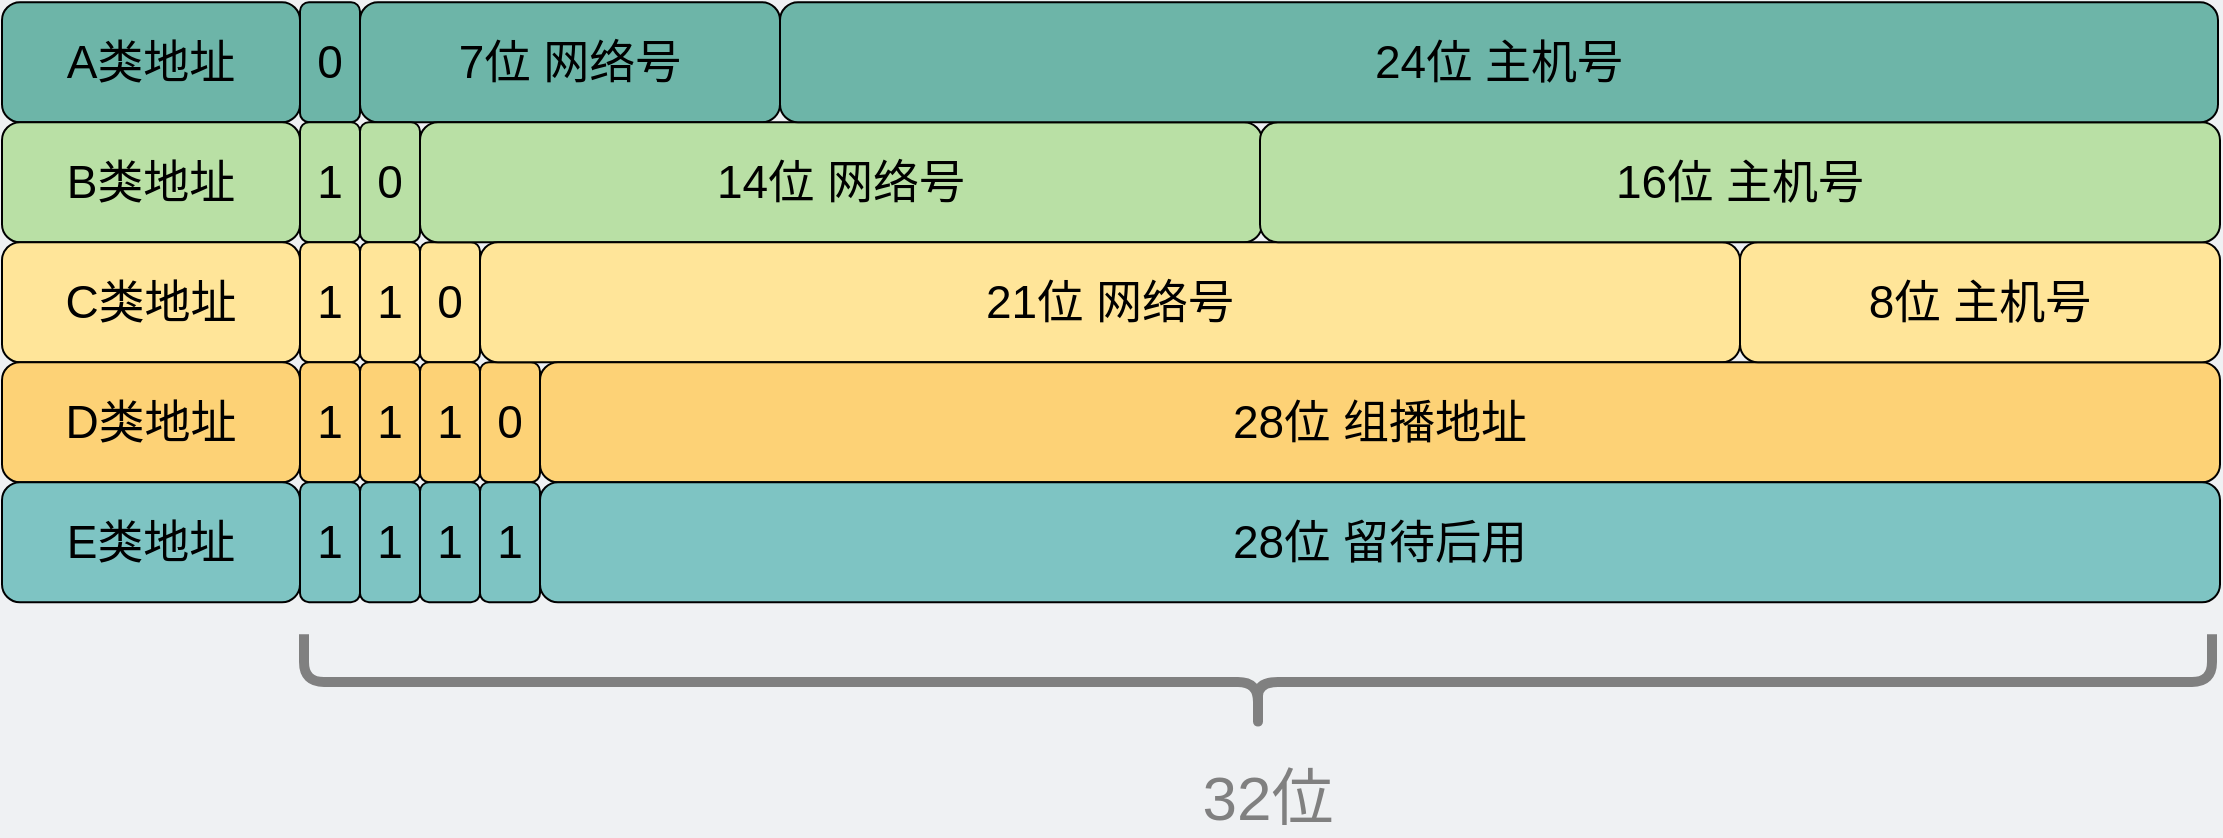 <mxfile version="20.5.1" type="github"><diagram id="9fnjXT7nlAm7Ix4f8WDv" name="Page-1"><mxGraphModel dx="1305" dy="245" grid="0" gridSize="10" guides="1" tooltips="1" connect="1" arrows="1" fold="1" page="1" pageScale="1" pageWidth="600" pageHeight="500" background="#EFF1F3" math="0" shadow="0"><root><mxCell id="0"/><mxCell id="1" parent="0"/><mxCell id="-xf_uFu9KCXf6jcXoVjT-17" value="" style="shape=curlyBracket;whiteSpace=wrap;html=1;rounded=1;strokeColor=#808080;fillColor=#FDD276;gradientColor=none;fontSize=23;direction=west;strokeWidth=5;rotation=90;fontColor=#35699A;" parent="1" vertex="1"><mxGeometry x="646.1" y="924" width="47.8" height="954" as="geometry"/></mxCell><mxCell id="IUmrRyyOjLcR-ym3fFmw-2" value="&lt;font style=&quot;font-size: 23px;&quot;&gt;7位 网络号&lt;/font&gt;" style="rounded=1;whiteSpace=wrap;html=1;fontSize=23;fillColor=#6DB5A8;" vertex="1" parent="1"><mxGeometry x="221" y="1061.1" width="210" height="60" as="geometry"/></mxCell><mxCell id="IUmrRyyOjLcR-ym3fFmw-17" value="0" style="rounded=1;whiteSpace=wrap;html=1;fontSize=23;fillColor=#6DB5A8;" vertex="1" parent="1"><mxGeometry x="191" y="1061.1" width="30" height="60" as="geometry"/></mxCell><mxCell id="IUmrRyyOjLcR-ym3fFmw-18" value="&lt;font style=&quot;font-size: 23px;&quot;&gt;1&lt;/font&gt;" style="rounded=1;whiteSpace=wrap;html=1;fontSize=23;fillColor=#B9E0A5;" vertex="1" parent="1"><mxGeometry x="191" y="1121.1" width="30" height="60" as="geometry"/></mxCell><mxCell id="IUmrRyyOjLcR-ym3fFmw-19" value="&lt;font style=&quot;font-size: 23px;&quot;&gt;0&lt;/font&gt;" style="rounded=1;whiteSpace=wrap;html=1;fontSize=23;fillColor=#B9E0A5;" vertex="1" parent="1"><mxGeometry x="221" y="1121.1" width="30" height="60" as="geometry"/></mxCell><mxCell id="IUmrRyyOjLcR-ym3fFmw-20" value="1" style="rounded=1;whiteSpace=wrap;html=1;fontSize=23;fillColor=#FFE599;" vertex="1" parent="1"><mxGeometry x="191" y="1181.1" width="30" height="60" as="geometry"/></mxCell><mxCell id="IUmrRyyOjLcR-ym3fFmw-21" value="&lt;font style=&quot;font-size: 23px;&quot;&gt;1&lt;/font&gt;" style="rounded=1;whiteSpace=wrap;html=1;fontSize=23;fillColor=#FFE599;" vertex="1" parent="1"><mxGeometry x="221" y="1181.1" width="30" height="60" as="geometry"/></mxCell><mxCell id="IUmrRyyOjLcR-ym3fFmw-22" value="&lt;font style=&quot;font-size: 23px;&quot;&gt;0&lt;/font&gt;" style="rounded=1;whiteSpace=wrap;html=1;fontSize=23;fillColor=#FFE599;" vertex="1" parent="1"><mxGeometry x="251" y="1181.1" width="30" height="60" as="geometry"/></mxCell><mxCell id="IUmrRyyOjLcR-ym3fFmw-23" value="1" style="rounded=1;whiteSpace=wrap;html=1;fontSize=23;fillColor=#FDD276;" vertex="1" parent="1"><mxGeometry x="191" y="1241.1" width="30" height="60" as="geometry"/></mxCell><mxCell id="IUmrRyyOjLcR-ym3fFmw-24" value="&lt;font style=&quot;font-size: 23px;&quot;&gt;1&lt;/font&gt;" style="rounded=1;whiteSpace=wrap;html=1;fontSize=23;fillColor=#FDD276;" vertex="1" parent="1"><mxGeometry x="221" y="1241.1" width="30" height="60" as="geometry"/></mxCell><mxCell id="IUmrRyyOjLcR-ym3fFmw-25" value="&lt;font style=&quot;font-size: 23px;&quot;&gt;1&lt;/font&gt;" style="rounded=1;whiteSpace=wrap;html=1;fontSize=23;fillColor=#FDD276;" vertex="1" parent="1"><mxGeometry x="251" y="1241.1" width="30" height="60" as="geometry"/></mxCell><mxCell id="IUmrRyyOjLcR-ym3fFmw-26" value="&lt;font style=&quot;font-size: 23px;&quot;&gt;0&lt;/font&gt;" style="rounded=1;whiteSpace=wrap;html=1;fontSize=23;fillColor=#FDD276;" vertex="1" parent="1"><mxGeometry x="281" y="1241.1" width="30" height="60" as="geometry"/></mxCell><mxCell id="IUmrRyyOjLcR-ym3fFmw-27" value="1" style="rounded=1;whiteSpace=wrap;html=1;fontSize=23;fillColor=#7EC4C3;" vertex="1" parent="1"><mxGeometry x="191" y="1301.1" width="30" height="60" as="geometry"/></mxCell><mxCell id="IUmrRyyOjLcR-ym3fFmw-28" value="&lt;font style=&quot;font-size: 23px;&quot;&gt;1&lt;/font&gt;" style="rounded=1;whiteSpace=wrap;html=1;fontSize=23;fillColor=#7EC4C3;" vertex="1" parent="1"><mxGeometry x="221" y="1301.1" width="30" height="60" as="geometry"/></mxCell><mxCell id="IUmrRyyOjLcR-ym3fFmw-29" value="&lt;font style=&quot;font-size: 23px;&quot;&gt;1&lt;/font&gt;" style="rounded=1;whiteSpace=wrap;html=1;fontSize=23;fillColor=#7EC4C3;" vertex="1" parent="1"><mxGeometry x="251" y="1301.1" width="30" height="60" as="geometry"/></mxCell><mxCell id="IUmrRyyOjLcR-ym3fFmw-30" value="&lt;font style=&quot;font-size: 23px;&quot;&gt;1&lt;/font&gt;" style="rounded=1;whiteSpace=wrap;html=1;fontSize=23;fillColor=#7EC4C3;" vertex="1" parent="1"><mxGeometry x="281" y="1301.1" width="30" height="60" as="geometry"/></mxCell><mxCell id="IUmrRyyOjLcR-ym3fFmw-42" value="&lt;font style=&quot;font-size: 23px;&quot;&gt;14位 网络号&lt;/font&gt;" style="rounded=1;whiteSpace=wrap;html=1;fontSize=23;fillColor=#B9E0A5;" vertex="1" parent="1"><mxGeometry x="251" y="1121.1" width="421" height="60" as="geometry"/></mxCell><mxCell id="IUmrRyyOjLcR-ym3fFmw-43" value="&lt;font style=&quot;font-size: 23px;&quot;&gt;21位 网络号&lt;/font&gt;" style="rounded=1;whiteSpace=wrap;html=1;fontSize=23;fillColor=#FFE599;" vertex="1" parent="1"><mxGeometry x="281" y="1181.1" width="630" height="60" as="geometry"/></mxCell><mxCell id="IUmrRyyOjLcR-ym3fFmw-47" value="&lt;font style=&quot;font-size: 23px;&quot;&gt;28位 组播地址&lt;/font&gt;" style="rounded=1;whiteSpace=wrap;html=1;fontSize=23;fillColor=#FDD276;" vertex="1" parent="1"><mxGeometry x="311" y="1241.1" width="840" height="60" as="geometry"/></mxCell><mxCell id="IUmrRyyOjLcR-ym3fFmw-50" value="&lt;font style=&quot;font-size: 23px;&quot;&gt;8位 主机号&lt;/font&gt;" style="rounded=1;whiteSpace=wrap;html=1;fontSize=23;fillColor=#FFE599;" vertex="1" parent="1"><mxGeometry x="911" y="1181.1" width="240" height="60" as="geometry"/></mxCell><mxCell id="IUmrRyyOjLcR-ym3fFmw-51" value="&lt;font style=&quot;font-size: 23px;&quot;&gt;16位 主机号&lt;/font&gt;" style="rounded=1;whiteSpace=wrap;html=1;fontSize=23;fillColor=#B9E0A5;" vertex="1" parent="1"><mxGeometry x="671" y="1121.1" width="480" height="60" as="geometry"/></mxCell><mxCell id="IUmrRyyOjLcR-ym3fFmw-52" value="&lt;font style=&quot;font-size: 23px;&quot;&gt;24位 主机号&lt;/font&gt;" style="rounded=1;whiteSpace=wrap;html=1;fontSize=23;fillColor=#6DB5A8;" vertex="1" parent="1"><mxGeometry x="431" y="1061.1" width="719" height="60" as="geometry"/></mxCell><mxCell id="IUmrRyyOjLcR-ym3fFmw-53" value="&lt;font style=&quot;font-size: 23px;&quot;&gt;28位 留待后用&lt;/font&gt;" style="rounded=1;whiteSpace=wrap;html=1;fontSize=23;fillColor=#7EC4C3;" vertex="1" parent="1"><mxGeometry x="311" y="1301.1" width="840" height="60" as="geometry"/></mxCell><mxCell id="IUmrRyyOjLcR-ym3fFmw-54" value="&lt;font style=&quot;font-size: 23px;&quot;&gt;A类地址&lt;/font&gt;" style="rounded=1;whiteSpace=wrap;html=1;fontSize=23;fillColor=#6DB5A8;" vertex="1" parent="1"><mxGeometry x="42" y="1061.1" width="149" height="60" as="geometry"/></mxCell><mxCell id="IUmrRyyOjLcR-ym3fFmw-55" value="&lt;font style=&quot;font-size: 23px;&quot;&gt;B类地址&lt;/font&gt;" style="rounded=1;whiteSpace=wrap;html=1;fontSize=23;fillColor=#B9E0A5;" vertex="1" parent="1"><mxGeometry x="42" y="1121.1" width="149" height="60" as="geometry"/></mxCell><mxCell id="IUmrRyyOjLcR-ym3fFmw-56" value="&lt;font style=&quot;font-size: 23px;&quot;&gt;C类地址&lt;/font&gt;" style="rounded=1;whiteSpace=wrap;html=1;fontSize=23;fillColor=#FFE599;" vertex="1" parent="1"><mxGeometry x="42" y="1181.1" width="149" height="60" as="geometry"/></mxCell><mxCell id="IUmrRyyOjLcR-ym3fFmw-57" value="&lt;font style=&quot;font-size: 23px;&quot;&gt;D类地址&lt;/font&gt;" style="rounded=1;whiteSpace=wrap;html=1;fontSize=23;fillColor=#FDD276;" vertex="1" parent="1"><mxGeometry x="42" y="1241.1" width="149" height="60" as="geometry"/></mxCell><mxCell id="IUmrRyyOjLcR-ym3fFmw-58" value="&lt;font style=&quot;font-size: 23px;&quot;&gt;E类地址&lt;/font&gt;" style="rounded=1;whiteSpace=wrap;html=1;fontSize=23;fillColor=#7EC4C3;" vertex="1" parent="1"><mxGeometry x="42" y="1301.1" width="149" height="60" as="geometry"/></mxCell><mxCell id="IUmrRyyOjLcR-ym3fFmw-59" value="&lt;font color=&quot;#808080&quot; style=&quot;font-size: 31px;&quot;&gt;32位&lt;/font&gt;" style="text;html=1;strokeColor=none;fillColor=none;align=center;verticalAlign=middle;whiteSpace=wrap;rounded=0;fontSize=23;fontColor=#35699A;" vertex="1" parent="1"><mxGeometry x="623" y="1444.1" width="104" height="30" as="geometry"/></mxCell></root></mxGraphModel></diagram></mxfile>